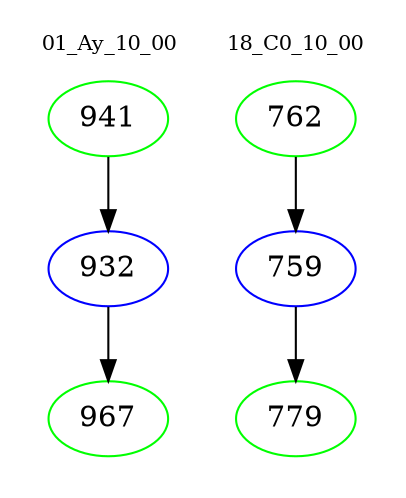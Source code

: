 digraph{
subgraph cluster_0 {
color = white
label = "01_Ay_10_00";
fontsize=10;
T0_941 [label="941", color="green"]
T0_941 -> T0_932 [color="black"]
T0_932 [label="932", color="blue"]
T0_932 -> T0_967 [color="black"]
T0_967 [label="967", color="green"]
}
subgraph cluster_1 {
color = white
label = "18_C0_10_00";
fontsize=10;
T1_762 [label="762", color="green"]
T1_762 -> T1_759 [color="black"]
T1_759 [label="759", color="blue"]
T1_759 -> T1_779 [color="black"]
T1_779 [label="779", color="green"]
}
}
